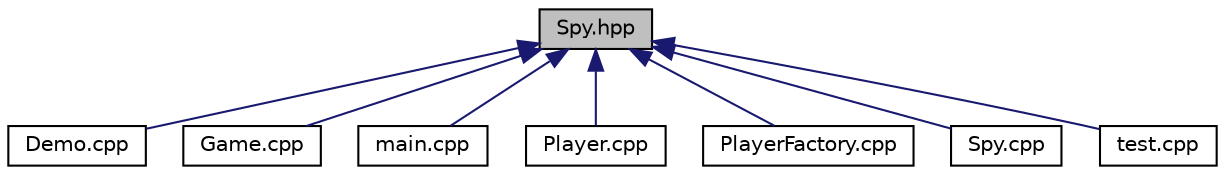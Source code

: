 digraph "Spy.hpp"
{
 // LATEX_PDF_SIZE
  edge [fontname="Helvetica",fontsize="10",labelfontname="Helvetica",labelfontsize="10"];
  node [fontname="Helvetica",fontsize="10",shape=record];
  Node1 [label="Spy.hpp",height=0.2,width=0.4,color="black", fillcolor="grey75", style="filled", fontcolor="black",tooltip=" "];
  Node1 -> Node2 [dir="back",color="midnightblue",fontsize="10",style="solid"];
  Node2 [label="Demo.cpp",height=0.2,width=0.4,color="black", fillcolor="white", style="filled",URL="$Demo_8cpp.html",tooltip=" "];
  Node1 -> Node3 [dir="back",color="midnightblue",fontsize="10",style="solid"];
  Node3 [label="Game.cpp",height=0.2,width=0.4,color="black", fillcolor="white", style="filled",URL="$Game_8cpp.html",tooltip=" "];
  Node1 -> Node4 [dir="back",color="midnightblue",fontsize="10",style="solid"];
  Node4 [label="main.cpp",height=0.2,width=0.4,color="black", fillcolor="white", style="filled",URL="$main_8cpp.html",tooltip=" "];
  Node1 -> Node5 [dir="back",color="midnightblue",fontsize="10",style="solid"];
  Node5 [label="Player.cpp",height=0.2,width=0.4,color="black", fillcolor="white", style="filled",URL="$Player_8cpp.html",tooltip=" "];
  Node1 -> Node6 [dir="back",color="midnightblue",fontsize="10",style="solid"];
  Node6 [label="PlayerFactory.cpp",height=0.2,width=0.4,color="black", fillcolor="white", style="filled",URL="$PlayerFactory_8cpp.html",tooltip=" "];
  Node1 -> Node7 [dir="back",color="midnightblue",fontsize="10",style="solid"];
  Node7 [label="Spy.cpp",height=0.2,width=0.4,color="black", fillcolor="white", style="filled",URL="$Spy_8cpp.html",tooltip=" "];
  Node1 -> Node8 [dir="back",color="midnightblue",fontsize="10",style="solid"];
  Node8 [label="test.cpp",height=0.2,width=0.4,color="black", fillcolor="white", style="filled",URL="$test_8cpp.html",tooltip=" "];
}
